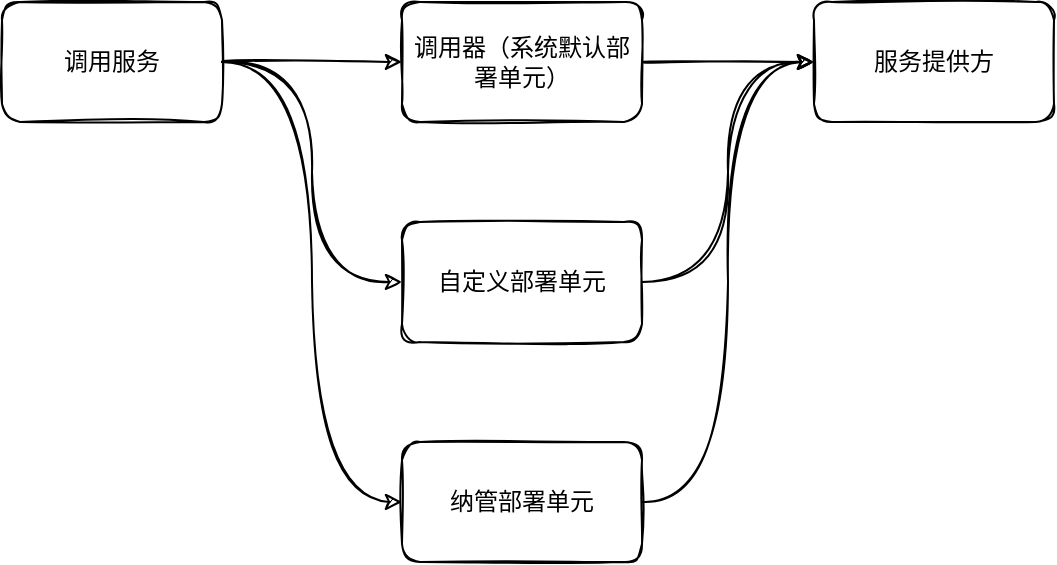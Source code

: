 <mxfile version="14.8.0" type="github">
  <diagram id="mMq6zP7kbv1xu-Ik0gKE" name="Page-1">
    <mxGraphModel dx="1298" dy="912" grid="1" gridSize="10" guides="1" tooltips="1" connect="1" arrows="1" fold="1" page="1" pageScale="1" pageWidth="827" pageHeight="1169" math="0" shadow="0">
      <root>
        <mxCell id="0" />
        <mxCell id="1" parent="0" />
        <mxCell id="wOBWWVgMSlV4J2qOiNlZ-3" value="" style="edgeStyle=orthogonalEdgeStyle;orthogonalLoop=1;jettySize=auto;html=1;sketch=1;curved=1;" parent="1" source="wOBWWVgMSlV4J2qOiNlZ-1" target="wOBWWVgMSlV4J2qOiNlZ-2" edge="1">
          <mxGeometry relative="1" as="geometry" />
        </mxCell>
        <mxCell id="wOBWWVgMSlV4J2qOiNlZ-10" style="edgeStyle=orthogonalEdgeStyle;orthogonalLoop=1;jettySize=auto;html=1;entryX=0;entryY=0.5;entryDx=0;entryDy=0;sketch=1;curved=1;" parent="1" source="wOBWWVgMSlV4J2qOiNlZ-1" target="wOBWWVgMSlV4J2qOiNlZ-8" edge="1">
          <mxGeometry relative="1" as="geometry" />
        </mxCell>
        <mxCell id="wOBWWVgMSlV4J2qOiNlZ-11" style="edgeStyle=orthogonalEdgeStyle;orthogonalLoop=1;jettySize=auto;html=1;entryX=0;entryY=0.5;entryDx=0;entryDy=0;sketch=1;curved=1;" parent="1" source="wOBWWVgMSlV4J2qOiNlZ-1" target="wOBWWVgMSlV4J2qOiNlZ-7" edge="1">
          <mxGeometry relative="1" as="geometry" />
        </mxCell>
        <mxCell id="wOBWWVgMSlV4J2qOiNlZ-1" value="调用服务" style="whiteSpace=wrap;html=1;direction=west;sketch=1;rounded=1;" parent="1" vertex="1">
          <mxGeometry x="154" y="190" width="110" height="60" as="geometry" />
        </mxCell>
        <mxCell id="wOBWWVgMSlV4J2qOiNlZ-6" value="" style="edgeStyle=orthogonalEdgeStyle;orthogonalLoop=1;jettySize=auto;html=1;sketch=1;curved=1;" parent="1" source="wOBWWVgMSlV4J2qOiNlZ-2" target="wOBWWVgMSlV4J2qOiNlZ-5" edge="1">
          <mxGeometry relative="1" as="geometry" />
        </mxCell>
        <mxCell id="wOBWWVgMSlV4J2qOiNlZ-2" value="调用器（系统默认部署单元）" style="whiteSpace=wrap;html=1;sketch=1;rounded=1;" parent="1" vertex="1">
          <mxGeometry x="354" y="190" width="120" height="60" as="geometry" />
        </mxCell>
        <mxCell id="wOBWWVgMSlV4J2qOiNlZ-5" value="服务提供方" style="whiteSpace=wrap;html=1;sketch=1;rounded=1;" parent="1" vertex="1">
          <mxGeometry x="560" y="190" width="120" height="60" as="geometry" />
        </mxCell>
        <mxCell id="ZWZCA5V4wLxTZFLt6FPY-2" style="edgeStyle=orthogonalEdgeStyle;orthogonalLoop=1;jettySize=auto;html=1;entryX=0;entryY=0.5;entryDx=0;entryDy=0;sketch=1;curved=1;" parent="1" source="wOBWWVgMSlV4J2qOiNlZ-7" target="wOBWWVgMSlV4J2qOiNlZ-5" edge="1">
          <mxGeometry relative="1" as="geometry" />
        </mxCell>
        <mxCell id="wOBWWVgMSlV4J2qOiNlZ-7" value="纳管部署单元" style="whiteSpace=wrap;html=1;sketch=1;rounded=1;" parent="1" vertex="1">
          <mxGeometry x="354" y="410" width="120" height="60" as="geometry" />
        </mxCell>
        <mxCell id="ZWZCA5V4wLxTZFLt6FPY-1" style="edgeStyle=orthogonalEdgeStyle;orthogonalLoop=1;jettySize=auto;html=1;entryX=0;entryY=0.5;entryDx=0;entryDy=0;sketch=1;curved=1;" parent="1" source="wOBWWVgMSlV4J2qOiNlZ-8" target="wOBWWVgMSlV4J2qOiNlZ-5" edge="1">
          <mxGeometry relative="1" as="geometry">
            <Array as="points">
              <mxPoint x="517" y="330" />
              <mxPoint x="517" y="220" />
            </Array>
          </mxGeometry>
        </mxCell>
        <mxCell id="wOBWWVgMSlV4J2qOiNlZ-8" value="自定义部署单元" style="whiteSpace=wrap;html=1;sketch=1;rounded=1;" parent="1" vertex="1">
          <mxGeometry x="354" y="300" width="120" height="60" as="geometry" />
        </mxCell>
      </root>
    </mxGraphModel>
  </diagram>
</mxfile>
